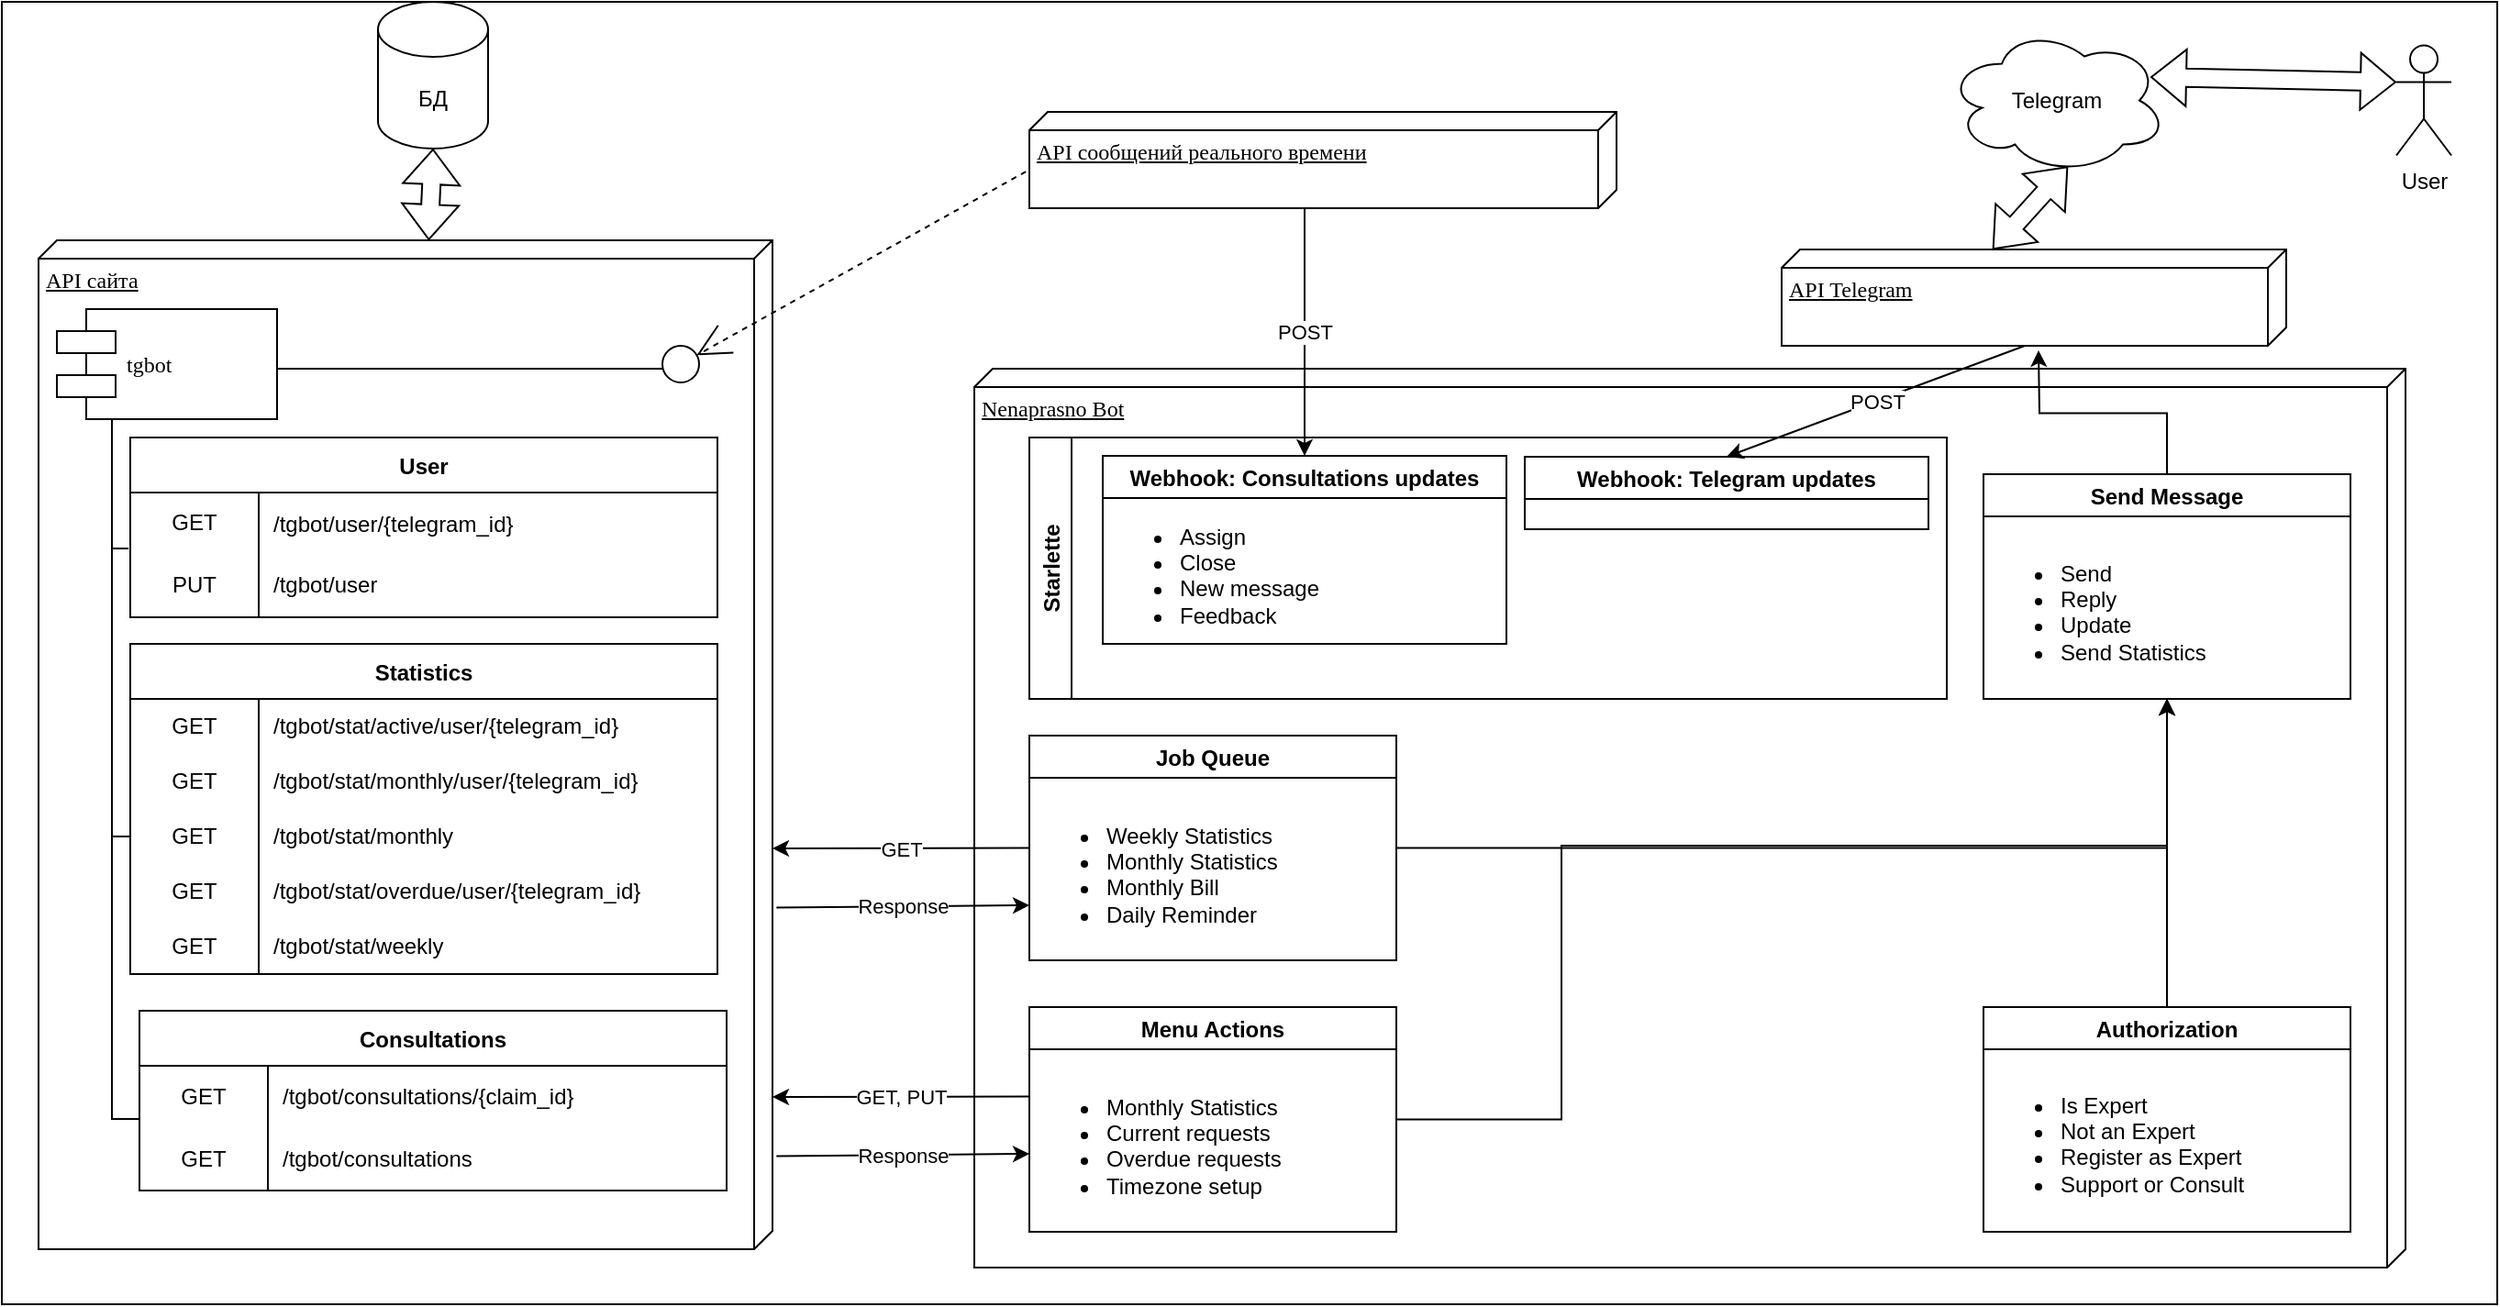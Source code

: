 <mxfile version="20.2.7" type="device"><diagram name="Page-1" id="5f0bae14-7c28-e335-631c-24af17079c00"><mxGraphModel dx="1565" dy="1060" grid="1" gridSize="10" guides="1" tooltips="1" connect="1" arrows="1" fold="1" page="1" pageScale="1" pageWidth="1100" pageHeight="850" background="none" math="0" shadow="0"><root><mxCell id="0"/><mxCell id="1" parent="0"/><mxCell id="39150e848f15840c-3" value="Nenaprasno Bot" style="verticalAlign=top;align=left;spacingTop=8;spacingLeft=2;spacingRight=12;shape=cube;size=10;direction=south;fontStyle=4;html=1;rounded=0;shadow=0;comic=0;labelBackgroundColor=none;strokeWidth=1;fontFamily=Verdana;fontSize=12" parent="1" vertex="1"><mxGeometry x="540" y="210" width="780" height="490" as="geometry"/></mxCell><mxCell id="6lm18h5vKEc2qocpBBJz-101" value="" style="rounded=0;whiteSpace=wrap;html=1;strokeOpacity=100;fillOpacity=0;fillColor=default;" parent="1" vertex="1"><mxGeometry x="10" y="10" width="1360" height="710" as="geometry"/></mxCell><mxCell id="39150e848f15840c-1" value="API сайта" style="verticalAlign=top;align=left;spacingTop=8;spacingLeft=2;spacingRight=12;shape=cube;size=10;direction=south;fontStyle=4;html=1;rounded=0;shadow=0;comic=0;labelBackgroundColor=none;strokeWidth=1;fontFamily=Verdana;fontSize=12" parent="1" vertex="1"><mxGeometry x="30" y="140" width="400" height="550" as="geometry"/></mxCell><mxCell id="39150e848f15840c-2" value="API сообщений реального времени" style="verticalAlign=top;align=left;spacingTop=8;spacingLeft=2;spacingRight=12;shape=cube;size=10;direction=south;fontStyle=4;html=1;rounded=0;shadow=0;comic=0;labelBackgroundColor=none;strokeWidth=1;fontFamily=Verdana;fontSize=12" parent="1" vertex="1"><mxGeometry x="570" y="70" width="320" height="52.5" as="geometry"/></mxCell><mxCell id="39150e848f15840c-5" value="tgbot" style="shape=component;align=left;spacingLeft=36;rounded=0;shadow=0;comic=0;labelBackgroundColor=none;strokeWidth=1;fontFamily=Verdana;fontSize=12;html=1;" parent="1" vertex="1"><mxGeometry x="40" y="177.5" width="120" height="60" as="geometry"/></mxCell><mxCell id="39150e848f15840c-6" value="" style="ellipse;whiteSpace=wrap;html=1;rounded=0;shadow=0;comic=0;labelBackgroundColor=none;strokeWidth=1;fontFamily=Verdana;fontSize=12;align=center;" parent="1" vertex="1"><mxGeometry x="370" y="197.5" width="20" height="20" as="geometry"/></mxCell><mxCell id="39150e848f15840c-11" style="edgeStyle=none;rounded=0;html=1;dashed=1;labelBackgroundColor=none;startArrow=none;startFill=0;startSize=8;endArrow=open;endFill=0;endSize=16;fontFamily=Verdana;fontSize=12;exitX=0.62;exitY=1.006;exitDx=0;exitDy=0;exitPerimeter=0;" parent="1" source="39150e848f15840c-2" target="39150e848f15840c-6" edge="1"><mxGeometry relative="1" as="geometry"/></mxCell><mxCell id="39150e848f15840c-14" style="edgeStyle=elbowEdgeStyle;rounded=0;html=1;labelBackgroundColor=none;startArrow=none;startFill=0;startSize=8;endArrow=none;endFill=0;endSize=16;fontFamily=Verdana;fontSize=12;" parent="1" source="39150e848f15840c-6" target="39150e848f15840c-5" edge="1"><mxGeometry relative="1" as="geometry"><Array as="points"><mxPoint x="360" y="210"/></Array></mxGeometry></mxCell><mxCell id="6lm18h5vKEc2qocpBBJz-15" value="БД" style="shape=cylinder3;whiteSpace=wrap;html=1;boundedLbl=1;backgroundOutline=1;size=15;" parent="1" vertex="1"><mxGeometry x="215" y="10" width="60" height="80" as="geometry"/></mxCell><mxCell id="6lm18h5vKEc2qocpBBJz-16" value="User" style="shape=table;startSize=30;container=1;collapsible=0;childLayout=tableLayout;fixedRows=1;rowLines=0;fontStyle=1;" parent="1" vertex="1"><mxGeometry x="80" y="247.5" width="320" height="98" as="geometry"/></mxCell><mxCell id="6lm18h5vKEc2qocpBBJz-17" value="" style="shape=tableRow;horizontal=0;startSize=0;swimlaneHead=0;swimlaneBody=0;top=0;left=0;bottom=0;right=0;collapsible=0;dropTarget=0;fillColor=none;points=[[0,0.5],[1,0.5]];portConstraint=eastwest;" parent="6lm18h5vKEc2qocpBBJz-16" vertex="1"><mxGeometry y="30" width="320" height="33" as="geometry"/></mxCell><mxCell id="6lm18h5vKEc2qocpBBJz-18" value="GET" style="shape=partialRectangle;html=1;whiteSpace=wrap;connectable=0;fillColor=none;top=0;left=0;bottom=0;right=0;overflow=hidden;pointerEvents=1;" parent="6lm18h5vKEc2qocpBBJz-17" vertex="1"><mxGeometry width="70" height="33" as="geometry"><mxRectangle width="70" height="33" as="alternateBounds"/></mxGeometry></mxCell><mxCell id="6lm18h5vKEc2qocpBBJz-19" value="" style="shape=partialRectangle;html=1;whiteSpace=wrap;connectable=0;fillColor=none;top=0;left=0;bottom=0;right=0;align=left;spacingLeft=6;overflow=hidden;" parent="6lm18h5vKEc2qocpBBJz-17" vertex="1"><mxGeometry x="70" width="250" height="33" as="geometry"><mxRectangle width="250" height="33" as="alternateBounds"/></mxGeometry></mxCell><mxCell id="6lm18h5vKEc2qocpBBJz-20" value="" style="shape=tableRow;horizontal=0;startSize=0;swimlaneHead=0;swimlaneBody=0;top=0;left=0;bottom=0;right=0;collapsible=0;dropTarget=0;fillColor=none;points=[[0,0.5],[1,0.5]];portConstraint=eastwest;" parent="6lm18h5vKEc2qocpBBJz-16" vertex="1"><mxGeometry y="63" width="320" height="35" as="geometry"/></mxCell><mxCell id="6lm18h5vKEc2qocpBBJz-21" value="PUT" style="shape=partialRectangle;html=1;whiteSpace=wrap;connectable=0;fillColor=none;top=0;left=0;bottom=0;right=0;overflow=hidden;" parent="6lm18h5vKEc2qocpBBJz-20" vertex="1"><mxGeometry width="70" height="35" as="geometry"><mxRectangle width="70" height="35" as="alternateBounds"/></mxGeometry></mxCell><mxCell id="6lm18h5vKEc2qocpBBJz-22" value="/tgbot/user" style="shape=partialRectangle;html=1;whiteSpace=wrap;connectable=0;fillColor=none;top=0;left=0;bottom=0;right=0;align=left;spacingLeft=6;overflow=hidden;" parent="6lm18h5vKEc2qocpBBJz-20" vertex="1"><mxGeometry x="70" width="250" height="35" as="geometry"><mxRectangle width="250" height="35" as="alternateBounds"/></mxGeometry></mxCell><mxCell id="6lm18h5vKEc2qocpBBJz-26" value="" style="shape=flexArrow;endArrow=classic;startArrow=classic;html=1;rounded=0;entryX=0.5;entryY=1;entryDx=0;entryDy=0;entryPerimeter=0;" parent="1" source="39150e848f15840c-1" target="6lm18h5vKEc2qocpBBJz-15" edge="1"><mxGeometry width="100" height="100" relative="1" as="geometry"><mxPoint x="460" y="570" as="sourcePoint"/><mxPoint x="560" y="470" as="targetPoint"/></mxGeometry></mxCell><mxCell id="6lm18h5vKEc2qocpBBJz-34" value="/tgbot/user/{telegram_id}" style="shape=partialRectangle;html=1;whiteSpace=wrap;connectable=0;fillColor=none;top=0;left=0;bottom=0;right=0;align=left;spacingLeft=6;overflow=hidden;" parent="1" vertex="1"><mxGeometry x="150" y="280" width="170" height="30" as="geometry"><mxRectangle width="170" height="30" as="alternateBounds"/></mxGeometry></mxCell><object label="Statistics" id="6lm18h5vKEc2qocpBBJz-36"><mxCell style="shape=table;startSize=30;container=1;collapsible=0;childLayout=tableLayout;fixedRows=1;rowLines=0;fontStyle=1;" parent="1" vertex="1"><mxGeometry x="80" y="360" width="320" height="180" as="geometry"/></mxCell></object><mxCell id="6lm18h5vKEc2qocpBBJz-37" value="" style="shape=tableRow;horizontal=0;startSize=0;swimlaneHead=0;swimlaneBody=0;top=0;left=0;bottom=0;right=0;collapsible=0;dropTarget=0;fillColor=none;points=[[0,0.5],[1,0.5]];portConstraint=eastwest;" parent="6lm18h5vKEc2qocpBBJz-36" vertex="1"><mxGeometry y="30" width="320" height="30" as="geometry"/></mxCell><mxCell id="6lm18h5vKEc2qocpBBJz-38" value="GET" style="shape=partialRectangle;html=1;whiteSpace=wrap;connectable=0;fillColor=none;top=0;left=0;bottom=0;right=0;overflow=hidden;pointerEvents=1;" parent="6lm18h5vKEc2qocpBBJz-37" vertex="1"><mxGeometry width="70" height="30" as="geometry"><mxRectangle width="70" height="30" as="alternateBounds"/></mxGeometry></mxCell><mxCell id="6lm18h5vKEc2qocpBBJz-39" value="/tgbot/stat/active/user/{telegram_id}" style="shape=partialRectangle;html=1;whiteSpace=wrap;connectable=0;fillColor=none;top=0;left=0;bottom=0;right=0;align=left;spacingLeft=6;overflow=hidden;" parent="6lm18h5vKEc2qocpBBJz-37" vertex="1"><mxGeometry x="70" width="250" height="30" as="geometry"><mxRectangle width="250" height="30" as="alternateBounds"/></mxGeometry></mxCell><mxCell id="6lm18h5vKEc2qocpBBJz-40" value="" style="shape=tableRow;horizontal=0;startSize=0;swimlaneHead=0;swimlaneBody=0;top=0;left=0;bottom=0;right=0;collapsible=0;dropTarget=0;fillColor=none;points=[[0,0.5],[1,0.5]];portConstraint=eastwest;" parent="6lm18h5vKEc2qocpBBJz-36" vertex="1"><mxGeometry y="60" width="320" height="30" as="geometry"/></mxCell><mxCell id="6lm18h5vKEc2qocpBBJz-41" value="GET" style="shape=partialRectangle;html=1;whiteSpace=wrap;connectable=0;fillColor=none;top=0;left=0;bottom=0;right=0;overflow=hidden;" parent="6lm18h5vKEc2qocpBBJz-40" vertex="1"><mxGeometry width="70" height="30" as="geometry"><mxRectangle width="70" height="30" as="alternateBounds"/></mxGeometry></mxCell><mxCell id="6lm18h5vKEc2qocpBBJz-42" value="/tgbot/stat/monthly/user/{telegram_id}" style="shape=partialRectangle;html=1;whiteSpace=wrap;connectable=0;fillColor=none;top=0;left=0;bottom=0;right=0;align=left;spacingLeft=6;overflow=hidden;" parent="6lm18h5vKEc2qocpBBJz-40" vertex="1"><mxGeometry x="70" width="250" height="30" as="geometry"><mxRectangle width="250" height="30" as="alternateBounds"/></mxGeometry></mxCell><mxCell id="6lm18h5vKEc2qocpBBJz-56" value="" style="shape=tableRow;horizontal=0;startSize=0;swimlaneHead=0;swimlaneBody=0;top=0;left=0;bottom=0;right=0;collapsible=0;dropTarget=0;fillColor=none;points=[[0,0.5],[1,0.5]];portConstraint=eastwest;" parent="6lm18h5vKEc2qocpBBJz-36" vertex="1"><mxGeometry y="90" width="320" height="30" as="geometry"/></mxCell><mxCell id="6lm18h5vKEc2qocpBBJz-57" value="GET" style="shape=partialRectangle;html=1;whiteSpace=wrap;connectable=0;fillColor=none;top=0;left=0;bottom=0;right=0;overflow=hidden;" parent="6lm18h5vKEc2qocpBBJz-56" vertex="1"><mxGeometry width="70" height="30" as="geometry"><mxRectangle width="70" height="30" as="alternateBounds"/></mxGeometry></mxCell><mxCell id="6lm18h5vKEc2qocpBBJz-58" value="/tgbot/stat/monthly" style="shape=partialRectangle;html=1;whiteSpace=wrap;connectable=0;fillColor=none;top=0;left=0;bottom=0;right=0;align=left;spacingLeft=6;overflow=hidden;" parent="6lm18h5vKEc2qocpBBJz-56" vertex="1"><mxGeometry x="70" width="250" height="30" as="geometry"><mxRectangle width="250" height="30" as="alternateBounds"/></mxGeometry></mxCell><mxCell id="6lm18h5vKEc2qocpBBJz-53" value="" style="shape=tableRow;horizontal=0;startSize=0;swimlaneHead=0;swimlaneBody=0;top=0;left=0;bottom=0;right=0;collapsible=0;dropTarget=0;fillColor=none;points=[[0,0.5],[1,0.5]];portConstraint=eastwest;" parent="6lm18h5vKEc2qocpBBJz-36" vertex="1"><mxGeometry y="120" width="320" height="30" as="geometry"/></mxCell><mxCell id="6lm18h5vKEc2qocpBBJz-54" value="GET" style="shape=partialRectangle;html=1;whiteSpace=wrap;connectable=0;fillColor=none;top=0;left=0;bottom=0;right=0;overflow=hidden;" parent="6lm18h5vKEc2qocpBBJz-53" vertex="1"><mxGeometry width="70" height="30" as="geometry"><mxRectangle width="70" height="30" as="alternateBounds"/></mxGeometry></mxCell><mxCell id="6lm18h5vKEc2qocpBBJz-55" value="/tgbot/stat/overdue/user/{telegram_id}" style="shape=partialRectangle;html=1;whiteSpace=wrap;connectable=0;fillColor=none;top=0;left=0;bottom=0;right=0;align=left;spacingLeft=6;overflow=hidden;" parent="6lm18h5vKEc2qocpBBJz-53" vertex="1"><mxGeometry x="70" width="250" height="30" as="geometry"><mxRectangle width="250" height="30" as="alternateBounds"/></mxGeometry></mxCell><mxCell id="6lm18h5vKEc2qocpBBJz-50" value="" style="shape=tableRow;horizontal=0;startSize=0;swimlaneHead=0;swimlaneBody=0;top=0;left=0;bottom=0;right=0;collapsible=0;dropTarget=0;fillColor=none;points=[[0,0.5],[1,0.5]];portConstraint=eastwest;" parent="6lm18h5vKEc2qocpBBJz-36" vertex="1"><mxGeometry y="150" width="320" height="30" as="geometry"/></mxCell><mxCell id="6lm18h5vKEc2qocpBBJz-51" value="GET" style="shape=partialRectangle;html=1;whiteSpace=wrap;connectable=0;fillColor=none;top=0;left=0;bottom=0;right=0;overflow=hidden;" parent="6lm18h5vKEc2qocpBBJz-50" vertex="1"><mxGeometry width="70" height="30" as="geometry"><mxRectangle width="70" height="30" as="alternateBounds"/></mxGeometry></mxCell><mxCell id="6lm18h5vKEc2qocpBBJz-52" value="/tgbot/stat/weekly" style="shape=partialRectangle;html=1;whiteSpace=wrap;connectable=0;fillColor=none;top=0;left=0;bottom=0;right=0;align=left;spacingLeft=6;overflow=hidden;" parent="6lm18h5vKEc2qocpBBJz-50" vertex="1"><mxGeometry x="70" width="250" height="30" as="geometry"><mxRectangle width="250" height="30" as="alternateBounds"/></mxGeometry></mxCell><mxCell id="6lm18h5vKEc2qocpBBJz-62" value="Consultations" style="shape=table;startSize=30;container=1;collapsible=0;childLayout=tableLayout;fixedRows=1;rowLines=0;fontStyle=1;" parent="1" vertex="1"><mxGeometry x="85" y="560" width="320" height="98" as="geometry"/></mxCell><mxCell id="6lm18h5vKEc2qocpBBJz-63" value="" style="shape=tableRow;horizontal=0;startSize=0;swimlaneHead=0;swimlaneBody=0;top=0;left=0;bottom=0;right=0;collapsible=0;dropTarget=0;fillColor=none;points=[[0,0.5],[1,0.5]];portConstraint=eastwest;" parent="6lm18h5vKEc2qocpBBJz-62" vertex="1"><mxGeometry y="30" width="320" height="33" as="geometry"/></mxCell><mxCell id="6lm18h5vKEc2qocpBBJz-64" value="GET" style="shape=partialRectangle;html=1;whiteSpace=wrap;connectable=0;fillColor=none;top=0;left=0;bottom=0;right=0;overflow=hidden;pointerEvents=1;" parent="6lm18h5vKEc2qocpBBJz-63" vertex="1"><mxGeometry width="70" height="33" as="geometry"><mxRectangle width="70" height="33" as="alternateBounds"/></mxGeometry></mxCell><mxCell id="6lm18h5vKEc2qocpBBJz-65" value="/tgbot/consultations/{claim_id}" style="shape=partialRectangle;html=1;whiteSpace=wrap;connectable=0;fillColor=none;top=0;left=0;bottom=0;right=0;align=left;spacingLeft=6;overflow=hidden;" parent="6lm18h5vKEc2qocpBBJz-63" vertex="1"><mxGeometry x="70" width="250" height="33" as="geometry"><mxRectangle width="250" height="33" as="alternateBounds"/></mxGeometry></mxCell><mxCell id="6lm18h5vKEc2qocpBBJz-66" value="" style="shape=tableRow;horizontal=0;startSize=0;swimlaneHead=0;swimlaneBody=0;top=0;left=0;bottom=0;right=0;collapsible=0;dropTarget=0;fillColor=none;points=[[0,0.5],[1,0.5]];portConstraint=eastwest;" parent="6lm18h5vKEc2qocpBBJz-62" vertex="1"><mxGeometry y="63" width="320" height="35" as="geometry"/></mxCell><mxCell id="6lm18h5vKEc2qocpBBJz-67" value="GET" style="shape=partialRectangle;html=1;whiteSpace=wrap;connectable=0;fillColor=none;top=0;left=0;bottom=0;right=0;overflow=hidden;" parent="6lm18h5vKEc2qocpBBJz-66" vertex="1"><mxGeometry width="70" height="35" as="geometry"><mxRectangle width="70" height="35" as="alternateBounds"/></mxGeometry></mxCell><mxCell id="6lm18h5vKEc2qocpBBJz-68" value="/tgbot/consultations" style="shape=partialRectangle;html=1;whiteSpace=wrap;connectable=0;fillColor=none;top=0;left=0;bottom=0;right=0;align=left;spacingLeft=6;overflow=hidden;" parent="6lm18h5vKEc2qocpBBJz-66" vertex="1"><mxGeometry x="70" width="250" height="35" as="geometry"><mxRectangle width="250" height="35" as="alternateBounds"/></mxGeometry></mxCell><mxCell id="6lm18h5vKEc2qocpBBJz-75" value="" style="endArrow=classic;html=1;rounded=0;exitX=0;exitY=0.5;exitDx=0;exitDy=0;" parent="1" source="6lm18h5vKEc2qocpBBJz-79" edge="1"><mxGeometry relative="1" as="geometry"><mxPoint x="570" y="472.5" as="sourcePoint"/><mxPoint x="430" y="471.5" as="targetPoint"/><Array as="points"/></mxGeometry></mxCell><mxCell id="6lm18h5vKEc2qocpBBJz-76" value="GET" style="edgeLabel;resizable=0;html=1;align=center;verticalAlign=middle;" parent="6lm18h5vKEc2qocpBBJz-75" connectable="0" vertex="1"><mxGeometry relative="1" as="geometry"/></mxCell><mxCell id="6lm18h5vKEc2qocpBBJz-77" value="" style="endArrow=classic;html=1;rounded=0;exitX=0.275;exitY=-0.005;exitDx=0;exitDy=0;exitPerimeter=0;entryX=0;entryY=0.75;entryDx=0;entryDy=0;" parent="1" target="6lm18h5vKEc2qocpBBJz-80" edge="1"><mxGeometry relative="1" as="geometry"><mxPoint x="432.15" y="503.75" as="sourcePoint"/><mxPoint x="580" y="532.5" as="targetPoint"/><Array as="points"/></mxGeometry></mxCell><mxCell id="6lm18h5vKEc2qocpBBJz-78" value="Response" style="edgeLabel;resizable=0;html=1;align=center;verticalAlign=middle;" parent="6lm18h5vKEc2qocpBBJz-77" connectable="0" vertex="1"><mxGeometry relative="1" as="geometry"/></mxCell><mxCell id="Tm9bryDxS-Sc8e0lCWCh-44" style="edgeStyle=orthogonalEdgeStyle;rounded=0;orthogonalLoop=1;jettySize=auto;html=1;exitX=1;exitY=0.5;exitDx=0;exitDy=0;entryX=0.5;entryY=1;entryDx=0;entryDy=0;" edge="1" parent="1" source="6lm18h5vKEc2qocpBBJz-79" target="Tm9bryDxS-Sc8e0lCWCh-1"><mxGeometry relative="1" as="geometry"><mxPoint x="1190" y="400" as="targetPoint"/></mxGeometry></mxCell><mxCell id="6lm18h5vKEc2qocpBBJz-79" value="Job Queue" style="swimlane;" parent="1" vertex="1"><mxGeometry x="570" y="410" width="200" height="122.5" as="geometry"><mxRectangle x="620" y="458" width="140" height="30" as="alternateBounds"/></mxGeometry></mxCell><mxCell id="6lm18h5vKEc2qocpBBJz-80" value="&lt;ul&gt;&lt;li&gt;Weekly Statistics&lt;/li&gt;&lt;li&gt;Monthly Statistics&lt;/li&gt;&lt;li&gt;Monthly Bill&lt;/li&gt;&lt;li&gt;Daily Reminder&lt;/li&gt;&lt;/ul&gt;" style="text;strokeColor=none;fillColor=none;html=1;whiteSpace=wrap;verticalAlign=middle;overflow=hidden;" parent="6lm18h5vKEc2qocpBBJz-79" vertex="1"><mxGeometry y="32.5" width="180" height="80" as="geometry"/></mxCell><mxCell id="6lm18h5vKEc2qocpBBJz-81" value="" style="endArrow=classic;html=1;rounded=0;exitX=0;exitY=0.5;exitDx=0;exitDy=0;" parent="1" edge="1"><mxGeometry relative="1" as="geometry"><mxPoint x="570" y="606.75" as="sourcePoint"/><mxPoint x="430" y="607" as="targetPoint"/><Array as="points"/></mxGeometry></mxCell><mxCell id="6lm18h5vKEc2qocpBBJz-82" value="GET, PUT" style="edgeLabel;resizable=0;html=1;align=center;verticalAlign=middle;" parent="6lm18h5vKEc2qocpBBJz-81" connectable="0" vertex="1"><mxGeometry relative="1" as="geometry"/></mxCell><mxCell id="6lm18h5vKEc2qocpBBJz-83" value="" style="endArrow=classic;html=1;rounded=0;exitX=0.275;exitY=-0.005;exitDx=0;exitDy=0;exitPerimeter=0;entryX=0;entryY=0.75;entryDx=0;entryDy=0;" parent="1" edge="1"><mxGeometry relative="1" as="geometry"><mxPoint x="432.15" y="639.25" as="sourcePoint"/><mxPoint x="570" y="638" as="targetPoint"/><Array as="points"/></mxGeometry></mxCell><mxCell id="6lm18h5vKEc2qocpBBJz-84" value="Response" style="edgeLabel;resizable=0;html=1;align=center;verticalAlign=middle;" parent="6lm18h5vKEc2qocpBBJz-83" connectable="0" vertex="1"><mxGeometry relative="1" as="geometry"/></mxCell><mxCell id="6lm18h5vKEc2qocpBBJz-88" value="Menu Actions" style="swimlane;" parent="1" vertex="1"><mxGeometry x="570" y="558" width="200" height="122.5" as="geometry"><mxRectangle x="620" y="458" width="140" height="30" as="alternateBounds"/></mxGeometry></mxCell><mxCell id="6lm18h5vKEc2qocpBBJz-89" value="&lt;ul&gt;&lt;li&gt;Monthly Statistics&lt;/li&gt;&lt;li&gt;Current requests&lt;/li&gt;&lt;li&gt;Overdue requests&lt;/li&gt;&lt;li&gt;Timezone setup&lt;/li&gt;&lt;/ul&gt;" style="text;strokeColor=none;fillColor=none;html=1;whiteSpace=wrap;verticalAlign=middle;overflow=hidden;" parent="6lm18h5vKEc2qocpBBJz-88" vertex="1"><mxGeometry y="32.5" width="180" height="80" as="geometry"/></mxCell><mxCell id="6lm18h5vKEc2qocpBBJz-91" value="Webhook: Consultations updates" style="swimlane;" parent="1" vertex="1"><mxGeometry x="610" y="257.5" width="220" height="102.5" as="geometry"><mxRectangle x="620" y="458" width="140" height="30" as="alternateBounds"/></mxGeometry></mxCell><mxCell id="6lm18h5vKEc2qocpBBJz-93" value="" style="endArrow=classic;html=1;rounded=0;exitX=0;exitY=0;exitDx=52.5;exitDy=170;exitPerimeter=0;entryX=0.5;entryY=0;entryDx=0;entryDy=0;" parent="1" source="39150e848f15840c-2" target="6lm18h5vKEc2qocpBBJz-91" edge="1"><mxGeometry relative="1" as="geometry"><mxPoint x="910" y="207" as="sourcePoint"/><mxPoint x="1010" y="207" as="targetPoint"/></mxGeometry></mxCell><mxCell id="6lm18h5vKEc2qocpBBJz-94" value="POST" style="edgeLabel;resizable=0;html=1;align=center;verticalAlign=middle;" parent="6lm18h5vKEc2qocpBBJz-93" connectable="0" vertex="1"><mxGeometry relative="1" as="geometry"/></mxCell><mxCell id="Tm9bryDxS-Sc8e0lCWCh-43" style="edgeStyle=orthogonalEdgeStyle;rounded=0;orthogonalLoop=1;jettySize=auto;html=1;exitX=1;exitY=0.5;exitDx=0;exitDy=0;entryX=0.5;entryY=1;entryDx=0;entryDy=0;" edge="1" parent="1" source="6lm18h5vKEc2qocpBBJz-88" target="Tm9bryDxS-Sc8e0lCWCh-1"><mxGeometry relative="1" as="geometry"><Array as="points"><mxPoint x="860" y="619"/><mxPoint x="860" y="470"/><mxPoint x="1190" y="470"/></Array></mxGeometry></mxCell><mxCell id="Tm9bryDxS-Sc8e0lCWCh-48" style="edgeStyle=orthogonalEdgeStyle;rounded=0;orthogonalLoop=1;jettySize=auto;html=1;exitX=0.5;exitY=0;exitDx=0;exitDy=0;" edge="1" parent="1" source="Tm9bryDxS-Sc8e0lCWCh-1"><mxGeometry relative="1" as="geometry"><mxPoint x="1120" y="200" as="targetPoint"/></mxGeometry></mxCell><mxCell id="Tm9bryDxS-Sc8e0lCWCh-1" value="Send Message" style="swimlane;" vertex="1" parent="1"><mxGeometry x="1090" y="267.5" width="200" height="122.5" as="geometry"><mxRectangle x="620" y="458" width="140" height="30" as="alternateBounds"/></mxGeometry></mxCell><mxCell id="Tm9bryDxS-Sc8e0lCWCh-2" value="&lt;ul&gt;&lt;li&gt;Send&lt;/li&gt;&lt;li&gt;Reply&lt;/li&gt;&lt;li&gt;Update&lt;/li&gt;&lt;li&gt;Send Statistics&lt;/li&gt;&lt;/ul&gt;" style="text;strokeColor=none;fillColor=none;html=1;whiteSpace=wrap;verticalAlign=middle;overflow=hidden;" vertex="1" parent="Tm9bryDxS-Sc8e0lCWCh-1"><mxGeometry y="32.5" width="180" height="80" as="geometry"/></mxCell><mxCell id="Tm9bryDxS-Sc8e0lCWCh-6" value="" style="endArrow=none;html=1;rounded=0;exitX=-0.003;exitY=0.924;exitDx=0;exitDy=0;exitPerimeter=0;" edge="1" parent="1" source="6lm18h5vKEc2qocpBBJz-17"><mxGeometry width="50" height="50" relative="1" as="geometry"><mxPoint x="20" y="287.5" as="sourcePoint"/><mxPoint x="70" y="237.5" as="targetPoint"/><Array as="points"><mxPoint x="70" y="308"/></Array></mxGeometry></mxCell><mxCell id="Tm9bryDxS-Sc8e0lCWCh-7" value="" style="endArrow=none;html=1;rounded=0;entryX=0.25;entryY=1;entryDx=0;entryDy=0;exitX=0;exitY=0.5;exitDx=0;exitDy=0;" edge="1" parent="1" source="6lm18h5vKEc2qocpBBJz-56" target="39150e848f15840c-5"><mxGeometry width="50" height="50" relative="1" as="geometry"><mxPoint x="70" y="470" as="sourcePoint"/><mxPoint x="70" y="310" as="targetPoint"/><Array as="points"><mxPoint x="70" y="465"/></Array></mxGeometry></mxCell><mxCell id="Tm9bryDxS-Sc8e0lCWCh-8" value="" style="endArrow=none;html=1;rounded=0;exitX=0.25;exitY=1;exitDx=0;exitDy=0;entryX=0;entryY=0.879;entryDx=0;entryDy=0;entryPerimeter=0;" edge="1" parent="1" source="39150e848f15840c-5" target="6lm18h5vKEc2qocpBBJz-63"><mxGeometry width="50" height="50" relative="1" as="geometry"><mxPoint x="840" y="880" as="sourcePoint"/><mxPoint x="710" y="500" as="targetPoint"/><Array as="points"><mxPoint x="70" y="619"/></Array></mxGeometry></mxCell><mxCell id="Tm9bryDxS-Sc8e0lCWCh-12" value="Starlette" style="swimlane;horizontal=0;fillColor=default;" vertex="1" parent="1"><mxGeometry x="570" y="247.5" width="500" height="142.5" as="geometry"/></mxCell><mxCell id="Tm9bryDxS-Sc8e0lCWCh-13" value="Webhook: Telegram updates" style="swimlane;" vertex="1" parent="Tm9bryDxS-Sc8e0lCWCh-12"><mxGeometry x="270" y="10.5" width="220" height="39.5" as="geometry"><mxRectangle x="620" y="458" width="140" height="30" as="alternateBounds"/></mxGeometry></mxCell><mxCell id="6lm18h5vKEc2qocpBBJz-92" value="&lt;ul&gt;&lt;li&gt;Assign&lt;/li&gt;&lt;li&gt;Close&lt;/li&gt;&lt;li&gt;New message&lt;/li&gt;&lt;li&gt;Feedback&lt;/li&gt;&lt;/ul&gt;" style="text;strokeColor=none;fillColor=none;html=1;whiteSpace=wrap;verticalAlign=middle;overflow=hidden;" parent="Tm9bryDxS-Sc8e0lCWCh-12" vertex="1"><mxGeometry x="40" y="32.5" width="180" height="80" as="geometry"/></mxCell><mxCell id="6lm18h5vKEc2qocpBBJz-95" value="User" style="shape=umlActor;verticalLabelPosition=bottom;verticalAlign=top;html=1;outlineConnect=0;" parent="1" vertex="1"><mxGeometry x="1315" y="33.75" width="30" height="60" as="geometry"/></mxCell><mxCell id="6lm18h5vKEc2qocpBBJz-98" value="" style="shape=flexArrow;endArrow=classic;startArrow=classic;html=1;rounded=0;exitX=0;exitY=0.333;exitDx=0;exitDy=0;exitPerimeter=0;entryX=0.925;entryY=0.341;entryDx=0;entryDy=0;entryPerimeter=0;" parent="1" source="6lm18h5vKEc2qocpBBJz-95" target="6lm18h5vKEc2qocpBBJz-99" edge="1"><mxGeometry width="100" height="100" relative="1" as="geometry"><mxPoint x="1700" y="310" as="sourcePoint"/><mxPoint x="1980" y="310" as="targetPoint"/></mxGeometry></mxCell><mxCell id="6lm18h5vKEc2qocpBBJz-99" value="Telegram" style="ellipse;shape=cloud;whiteSpace=wrap;html=1;" parent="1" vertex="1"><mxGeometry x="1070" y="23.75" width="120" height="80" as="geometry"/></mxCell><mxCell id="6lm18h5vKEc2qocpBBJz-100" value="" style="shape=flexArrow;endArrow=classic;startArrow=classic;html=1;rounded=0;entryX=0;entryY=0;entryDx=0;entryDy=160;entryPerimeter=0;exitX=0.55;exitY=0.95;exitDx=0;exitDy=0;exitPerimeter=0;" parent="1" source="6lm18h5vKEc2qocpBBJz-99" target="Tm9bryDxS-Sc8e0lCWCh-9" edge="1"><mxGeometry width="100" height="100" relative="1" as="geometry"><mxPoint x="1285.24" y="230" as="sourcePoint"/><mxPoint x="1385.24" y="130" as="targetPoint"/></mxGeometry></mxCell><mxCell id="Tm9bryDxS-Sc8e0lCWCh-9" value="API Telegram" style="verticalAlign=top;align=left;spacingTop=8;spacingLeft=2;spacingRight=12;shape=cube;size=10;direction=south;fontStyle=4;html=1;rounded=0;shadow=0;comic=0;labelBackgroundColor=none;strokeWidth=1;fontFamily=Verdana;fontSize=12" vertex="1" parent="1"><mxGeometry x="980" y="145" width="275" height="52.5" as="geometry"/></mxCell><mxCell id="Tm9bryDxS-Sc8e0lCWCh-15" value="" style="endArrow=classic;html=1;rounded=0;exitX=0;exitY=0;exitDx=52.5;exitDy=142.5;exitPerimeter=0;entryX=0.5;entryY=0;entryDx=0;entryDy=0;" edge="1" parent="1" source="Tm9bryDxS-Sc8e0lCWCh-9" target="Tm9bryDxS-Sc8e0lCWCh-13"><mxGeometry relative="1" as="geometry"><mxPoint x="600" y="86.25" as="sourcePoint"/><mxPoint x="930" y="197.5" as="targetPoint"/></mxGeometry></mxCell><mxCell id="Tm9bryDxS-Sc8e0lCWCh-16" value="POST" style="edgeLabel;resizable=0;html=1;align=center;verticalAlign=middle;" connectable="0" vertex="1" parent="Tm9bryDxS-Sc8e0lCWCh-15"><mxGeometry relative="1" as="geometry"/></mxCell><mxCell id="Tm9bryDxS-Sc8e0lCWCh-50" style="edgeStyle=orthogonalEdgeStyle;rounded=0;orthogonalLoop=1;jettySize=auto;html=1;exitX=0.5;exitY=0;exitDx=0;exitDy=0;entryX=0.5;entryY=1;entryDx=0;entryDy=0;" edge="1" parent="1" source="Tm9bryDxS-Sc8e0lCWCh-46" target="Tm9bryDxS-Sc8e0lCWCh-1"><mxGeometry relative="1" as="geometry"/></mxCell><mxCell id="Tm9bryDxS-Sc8e0lCWCh-46" value="Authorization" style="swimlane;" vertex="1" parent="1"><mxGeometry x="1090" y="558" width="200" height="122.5" as="geometry"><mxRectangle x="620" y="458" width="140" height="30" as="alternateBounds"/></mxGeometry></mxCell><mxCell id="Tm9bryDxS-Sc8e0lCWCh-49" value="&lt;ul&gt;&lt;li&gt;Is Expert&lt;/li&gt;&lt;li&gt;Not an Expert&lt;/li&gt;&lt;li&gt;Register as Expert&lt;/li&gt;&lt;li&gt;Support or Consult&lt;/li&gt;&lt;/ul&gt;" style="text;strokeColor=none;fillColor=none;html=1;whiteSpace=wrap;verticalAlign=middle;overflow=hidden;" vertex="1" parent="1"><mxGeometry x="1090" y="590" width="180" height="80" as="geometry"/></mxCell></root></mxGraphModel></diagram></mxfile>
